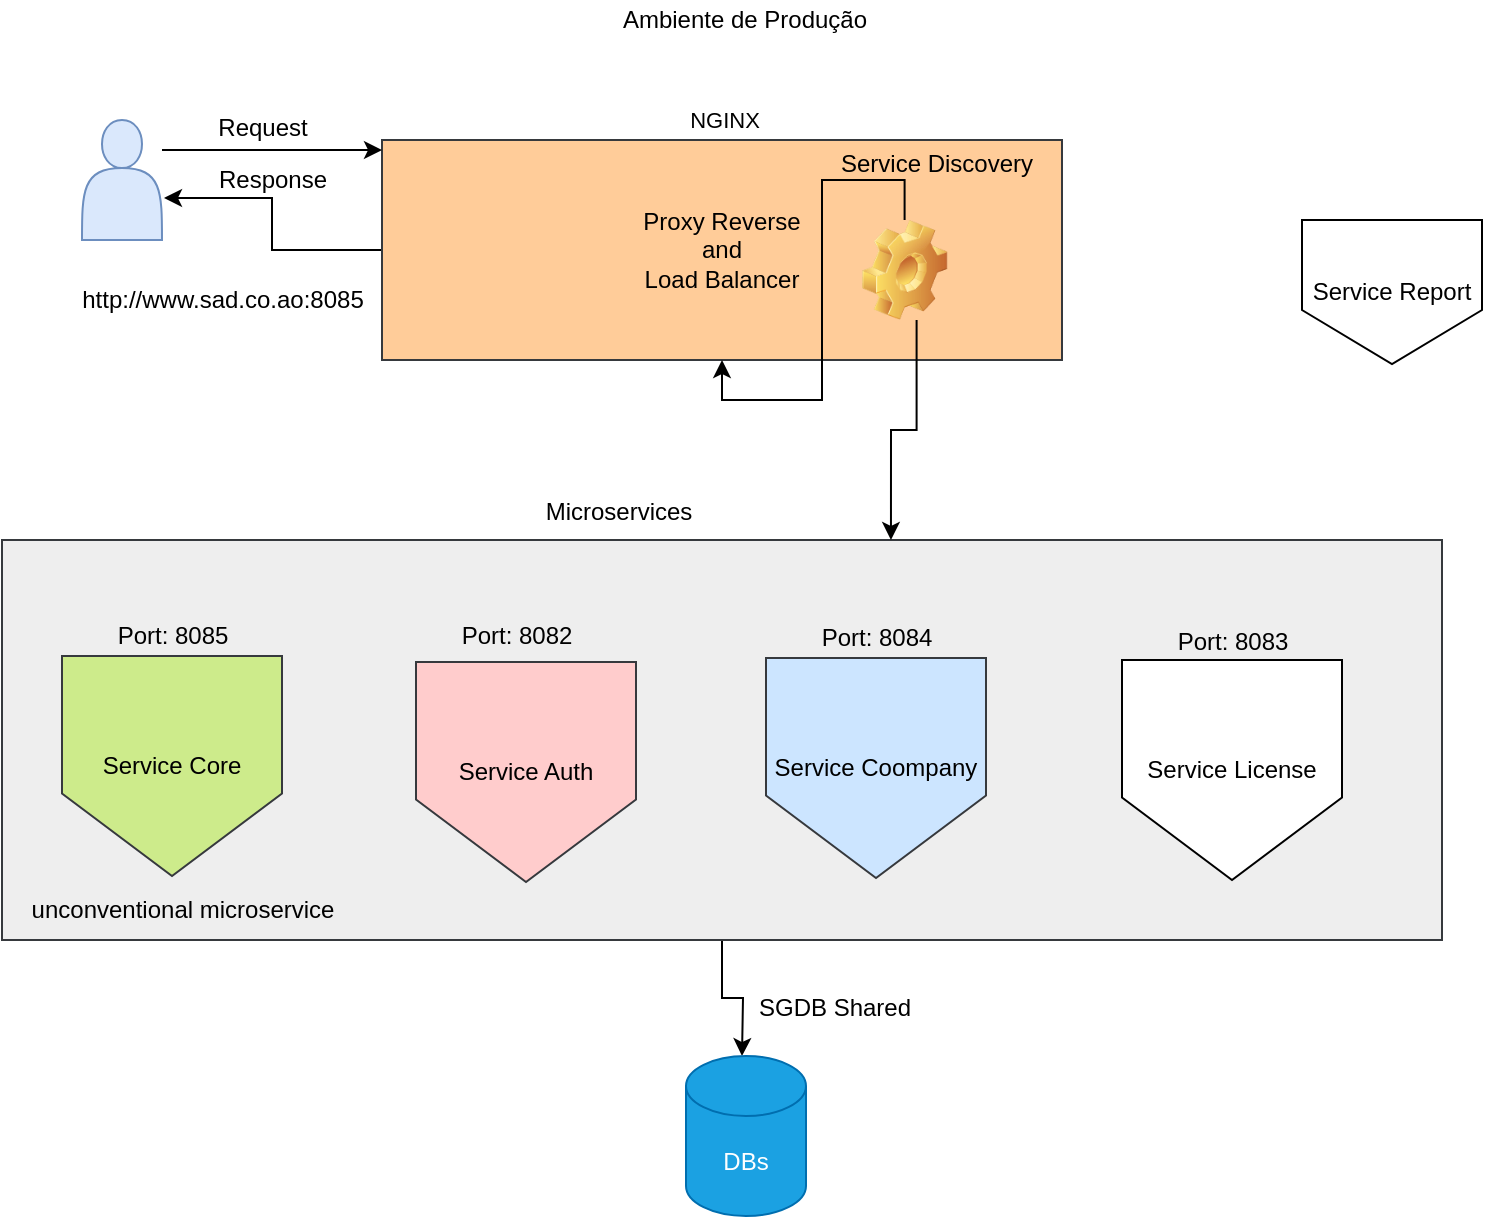 <mxfile version="15.0.4" type="github">
  <diagram id="dzHz6PURdMUeBRdcUXWA" name="Page-1">
    <mxGraphModel dx="1422" dy="791" grid="1" gridSize="10" guides="1" tooltips="1" connect="1" arrows="1" fold="1" page="1" pageScale="1" pageWidth="850" pageHeight="1100" math="0" shadow="0">
      <root>
        <mxCell id="0" />
        <mxCell id="1" parent="0" />
        <mxCell id="CGGLK1w7JqWtkr7omzfc-14" style="edgeStyle=orthogonalEdgeStyle;rounded=0;orthogonalLoop=1;jettySize=auto;html=1;entryX=1.025;entryY=0.65;entryDx=0;entryDy=0;entryPerimeter=0;" edge="1" parent="1" source="CGGLK1w7JqWtkr7omzfc-1" target="CGGLK1w7JqWtkr7omzfc-2">
          <mxGeometry relative="1" as="geometry" />
        </mxCell>
        <mxCell id="CGGLK1w7JqWtkr7omzfc-1" value="&lt;div&gt;Proxy Reverse&lt;/div&gt;&lt;div&gt;and&lt;/div&gt;&lt;div&gt;Load Balancer&lt;br&gt;&lt;/div&gt;" style="rounded=0;whiteSpace=wrap;html=1;fillColor=#ffcc99;strokeColor=#36393d;" vertex="1" parent="1">
          <mxGeometry x="200" y="90" width="340" height="110" as="geometry" />
        </mxCell>
        <mxCell id="CGGLK1w7JqWtkr7omzfc-3" style="edgeStyle=orthogonalEdgeStyle;rounded=0;orthogonalLoop=1;jettySize=auto;html=1;entryX=0;entryY=0.5;entryDx=0;entryDy=0;" edge="1" parent="1">
          <mxGeometry relative="1" as="geometry">
            <mxPoint x="90" y="95" as="sourcePoint" />
            <mxPoint x="200" y="95" as="targetPoint" />
          </mxGeometry>
        </mxCell>
        <mxCell id="CGGLK1w7JqWtkr7omzfc-2" value="" style="shape=actor;whiteSpace=wrap;html=1;fillColor=#dae8fc;strokeColor=#6c8ebf;" vertex="1" parent="1">
          <mxGeometry x="50" y="80" width="40" height="60" as="geometry" />
        </mxCell>
        <mxCell id="CGGLK1w7JqWtkr7omzfc-5" value="Request" style="text;html=1;align=center;verticalAlign=middle;resizable=0;points=[];autosize=1;strokeColor=none;" vertex="1" parent="1">
          <mxGeometry x="110" y="74" width="60" height="20" as="geometry" />
        </mxCell>
        <mxCell id="CGGLK1w7JqWtkr7omzfc-24" style="edgeStyle=orthogonalEdgeStyle;rounded=0;orthogonalLoop=1;jettySize=auto;html=1;" edge="1" parent="1" source="CGGLK1w7JqWtkr7omzfc-20">
          <mxGeometry relative="1" as="geometry">
            <mxPoint x="380" y="548" as="targetPoint" />
          </mxGeometry>
        </mxCell>
        <mxCell id="CGGLK1w7JqWtkr7omzfc-20" value="" style="rounded=0;whiteSpace=wrap;html=1;fillColor=#eeeeee;strokeColor=#36393d;" vertex="1" parent="1">
          <mxGeometry x="10" y="290" width="720" height="200" as="geometry" />
        </mxCell>
        <mxCell id="CGGLK1w7JqWtkr7omzfc-7" value="Service Core" style="shape=offPageConnector;whiteSpace=wrap;html=1;fillColor=#cdeb8b;strokeColor=#36393d;" vertex="1" parent="1">
          <mxGeometry x="40" y="348" width="110" height="110" as="geometry" />
        </mxCell>
        <mxCell id="CGGLK1w7JqWtkr7omzfc-15" value="Response" style="text;html=1;align=center;verticalAlign=middle;resizable=0;points=[];autosize=1;strokeColor=none;" vertex="1" parent="1">
          <mxGeometry x="110" y="100" width="70" height="20" as="geometry" />
        </mxCell>
        <mxCell id="CGGLK1w7JqWtkr7omzfc-16" value="Service Report" style="shape=offPageConnector;whiteSpace=wrap;html=1;" vertex="1" parent="1">
          <mxGeometry x="660" y="130" width="90" height="72" as="geometry" />
        </mxCell>
        <mxCell id="CGGLK1w7JqWtkr7omzfc-17" value="Service Auth" style="shape=offPageConnector;whiteSpace=wrap;html=1;fillColor=#ffcccc;strokeColor=#36393d;" vertex="1" parent="1">
          <mxGeometry x="217" y="351" width="110" height="110" as="geometry" />
        </mxCell>
        <mxCell id="CGGLK1w7JqWtkr7omzfc-18" value="Service Coompany" style="shape=offPageConnector;whiteSpace=wrap;html=1;fillColor=#cce5ff;strokeColor=#36393d;" vertex="1" parent="1">
          <mxGeometry x="392" y="349" width="110" height="110" as="geometry" />
        </mxCell>
        <mxCell id="CGGLK1w7JqWtkr7omzfc-19" value="Service License" style="shape=offPageConnector;whiteSpace=wrap;html=1;" vertex="1" parent="1">
          <mxGeometry x="570" y="350" width="110" height="110" as="geometry" />
        </mxCell>
        <mxCell id="CGGLK1w7JqWtkr7omzfc-23" value="DBs" style="shape=cylinder3;whiteSpace=wrap;html=1;boundedLbl=1;backgroundOutline=1;size=15;fillColor=#1ba1e2;strokeColor=#006EAF;fontColor=#ffffff;" vertex="1" parent="1">
          <mxGeometry x="352" y="548" width="60" height="80" as="geometry" />
        </mxCell>
        <mxCell id="CGGLK1w7JqWtkr7omzfc-25" value="SGDB Shared" style="text;html=1;align=center;verticalAlign=middle;resizable=0;points=[];autosize=1;strokeColor=none;" vertex="1" parent="1">
          <mxGeometry x="381" y="514" width="90" height="20" as="geometry" />
        </mxCell>
        <mxCell id="CGGLK1w7JqWtkr7omzfc-26" value="http://www.sad.co.ao:8085" style="text;html=1;align=center;verticalAlign=middle;resizable=0;points=[];autosize=1;strokeColor=none;" vertex="1" parent="1">
          <mxGeometry x="40" y="160" width="160" height="20" as="geometry" />
        </mxCell>
        <mxCell id="CGGLK1w7JqWtkr7omzfc-30" style="edgeStyle=orthogonalEdgeStyle;rounded=0;orthogonalLoop=1;jettySize=auto;html=1;entryX=0.609;entryY=0;entryDx=0;entryDy=0;entryPerimeter=0;" edge="1" parent="1">
          <mxGeometry relative="1" as="geometry">
            <mxPoint x="467.3" y="180" as="sourcePoint" />
            <mxPoint x="454.48" y="290" as="targetPoint" />
            <Array as="points">
              <mxPoint x="467" y="235" />
              <mxPoint x="455" y="235" />
            </Array>
          </mxGeometry>
        </mxCell>
        <mxCell id="CGGLK1w7JqWtkr7omzfc-31" style="edgeStyle=orthogonalEdgeStyle;rounded=0;orthogonalLoop=1;jettySize=auto;html=1;" edge="1" parent="1" source="CGGLK1w7JqWtkr7omzfc-29" target="CGGLK1w7JqWtkr7omzfc-1">
          <mxGeometry relative="1" as="geometry" />
        </mxCell>
        <mxCell id="CGGLK1w7JqWtkr7omzfc-33" value="NGINX" style="edgeLabel;html=1;align=center;verticalAlign=middle;resizable=0;points=[];" vertex="1" connectable="0" parent="CGGLK1w7JqWtkr7omzfc-31">
          <mxGeometry x="0.474" y="-4" relative="1" as="geometry">
            <mxPoint x="-43" y="-136" as="offset" />
          </mxGeometry>
        </mxCell>
        <mxCell id="CGGLK1w7JqWtkr7omzfc-29" value="" style="shape=image;html=1;verticalLabelPosition=bottom;verticalAlign=top;imageAspect=1;aspect=fixed;image=img/clipart/Gear_128x128.png" vertex="1" parent="1">
          <mxGeometry x="440" y="130" width="42.62" height="50" as="geometry" />
        </mxCell>
        <mxCell id="CGGLK1w7JqWtkr7omzfc-32" value="Service Discovery" style="text;html=1;align=center;verticalAlign=middle;resizable=0;points=[];autosize=1;strokeColor=none;" vertex="1" parent="1">
          <mxGeometry x="422" y="92" width="110" height="20" as="geometry" />
        </mxCell>
        <mxCell id="CGGLK1w7JqWtkr7omzfc-34" value="Port: 8085" style="text;html=1;align=center;verticalAlign=middle;resizable=0;points=[];autosize=1;strokeColor=none;" vertex="1" parent="1">
          <mxGeometry x="60" y="328" width="70" height="20" as="geometry" />
        </mxCell>
        <mxCell id="CGGLK1w7JqWtkr7omzfc-35" value="Port: 8082" style="text;html=1;align=center;verticalAlign=middle;resizable=0;points=[];autosize=1;strokeColor=none;" vertex="1" parent="1">
          <mxGeometry x="232" y="328" width="70" height="20" as="geometry" />
        </mxCell>
        <mxCell id="CGGLK1w7JqWtkr7omzfc-36" value="Port: 8084" style="text;html=1;align=center;verticalAlign=middle;resizable=0;points=[];autosize=1;strokeColor=none;" vertex="1" parent="1">
          <mxGeometry x="412" y="329" width="70" height="20" as="geometry" />
        </mxCell>
        <mxCell id="CGGLK1w7JqWtkr7omzfc-37" value="Port: 8083" style="text;html=1;align=center;verticalAlign=middle;resizable=0;points=[];autosize=1;strokeColor=none;" vertex="1" parent="1">
          <mxGeometry x="590" y="331" width="70" height="20" as="geometry" />
        </mxCell>
        <mxCell id="CGGLK1w7JqWtkr7omzfc-38" value="Ambiente de Produção" style="text;html=1;align=center;verticalAlign=middle;resizable=0;points=[];autosize=1;strokeColor=none;" vertex="1" parent="1">
          <mxGeometry x="311" y="20" width="140" height="20" as="geometry" />
        </mxCell>
        <mxCell id="CGGLK1w7JqWtkr7omzfc-39" value="Microservices" style="text;html=1;align=center;verticalAlign=middle;resizable=0;points=[];autosize=1;strokeColor=none;" vertex="1" parent="1">
          <mxGeometry x="273" y="266" width="90" height="20" as="geometry" />
        </mxCell>
        <mxCell id="CGGLK1w7JqWtkr7omzfc-40" value="&lt;span class=&quot;VIiyi&quot; lang=&quot;en&quot;&gt;&lt;span class=&quot;JLqJ4b ChMk0b&quot;&gt;&lt;span&gt;unconventional microservice&lt;/span&gt;&lt;/span&gt;&lt;/span&gt; " style="text;html=1;align=center;verticalAlign=middle;resizable=0;points=[];autosize=1;strokeColor=none;" vertex="1" parent="1">
          <mxGeometry x="15" y="465" width="170" height="20" as="geometry" />
        </mxCell>
      </root>
    </mxGraphModel>
  </diagram>
</mxfile>
